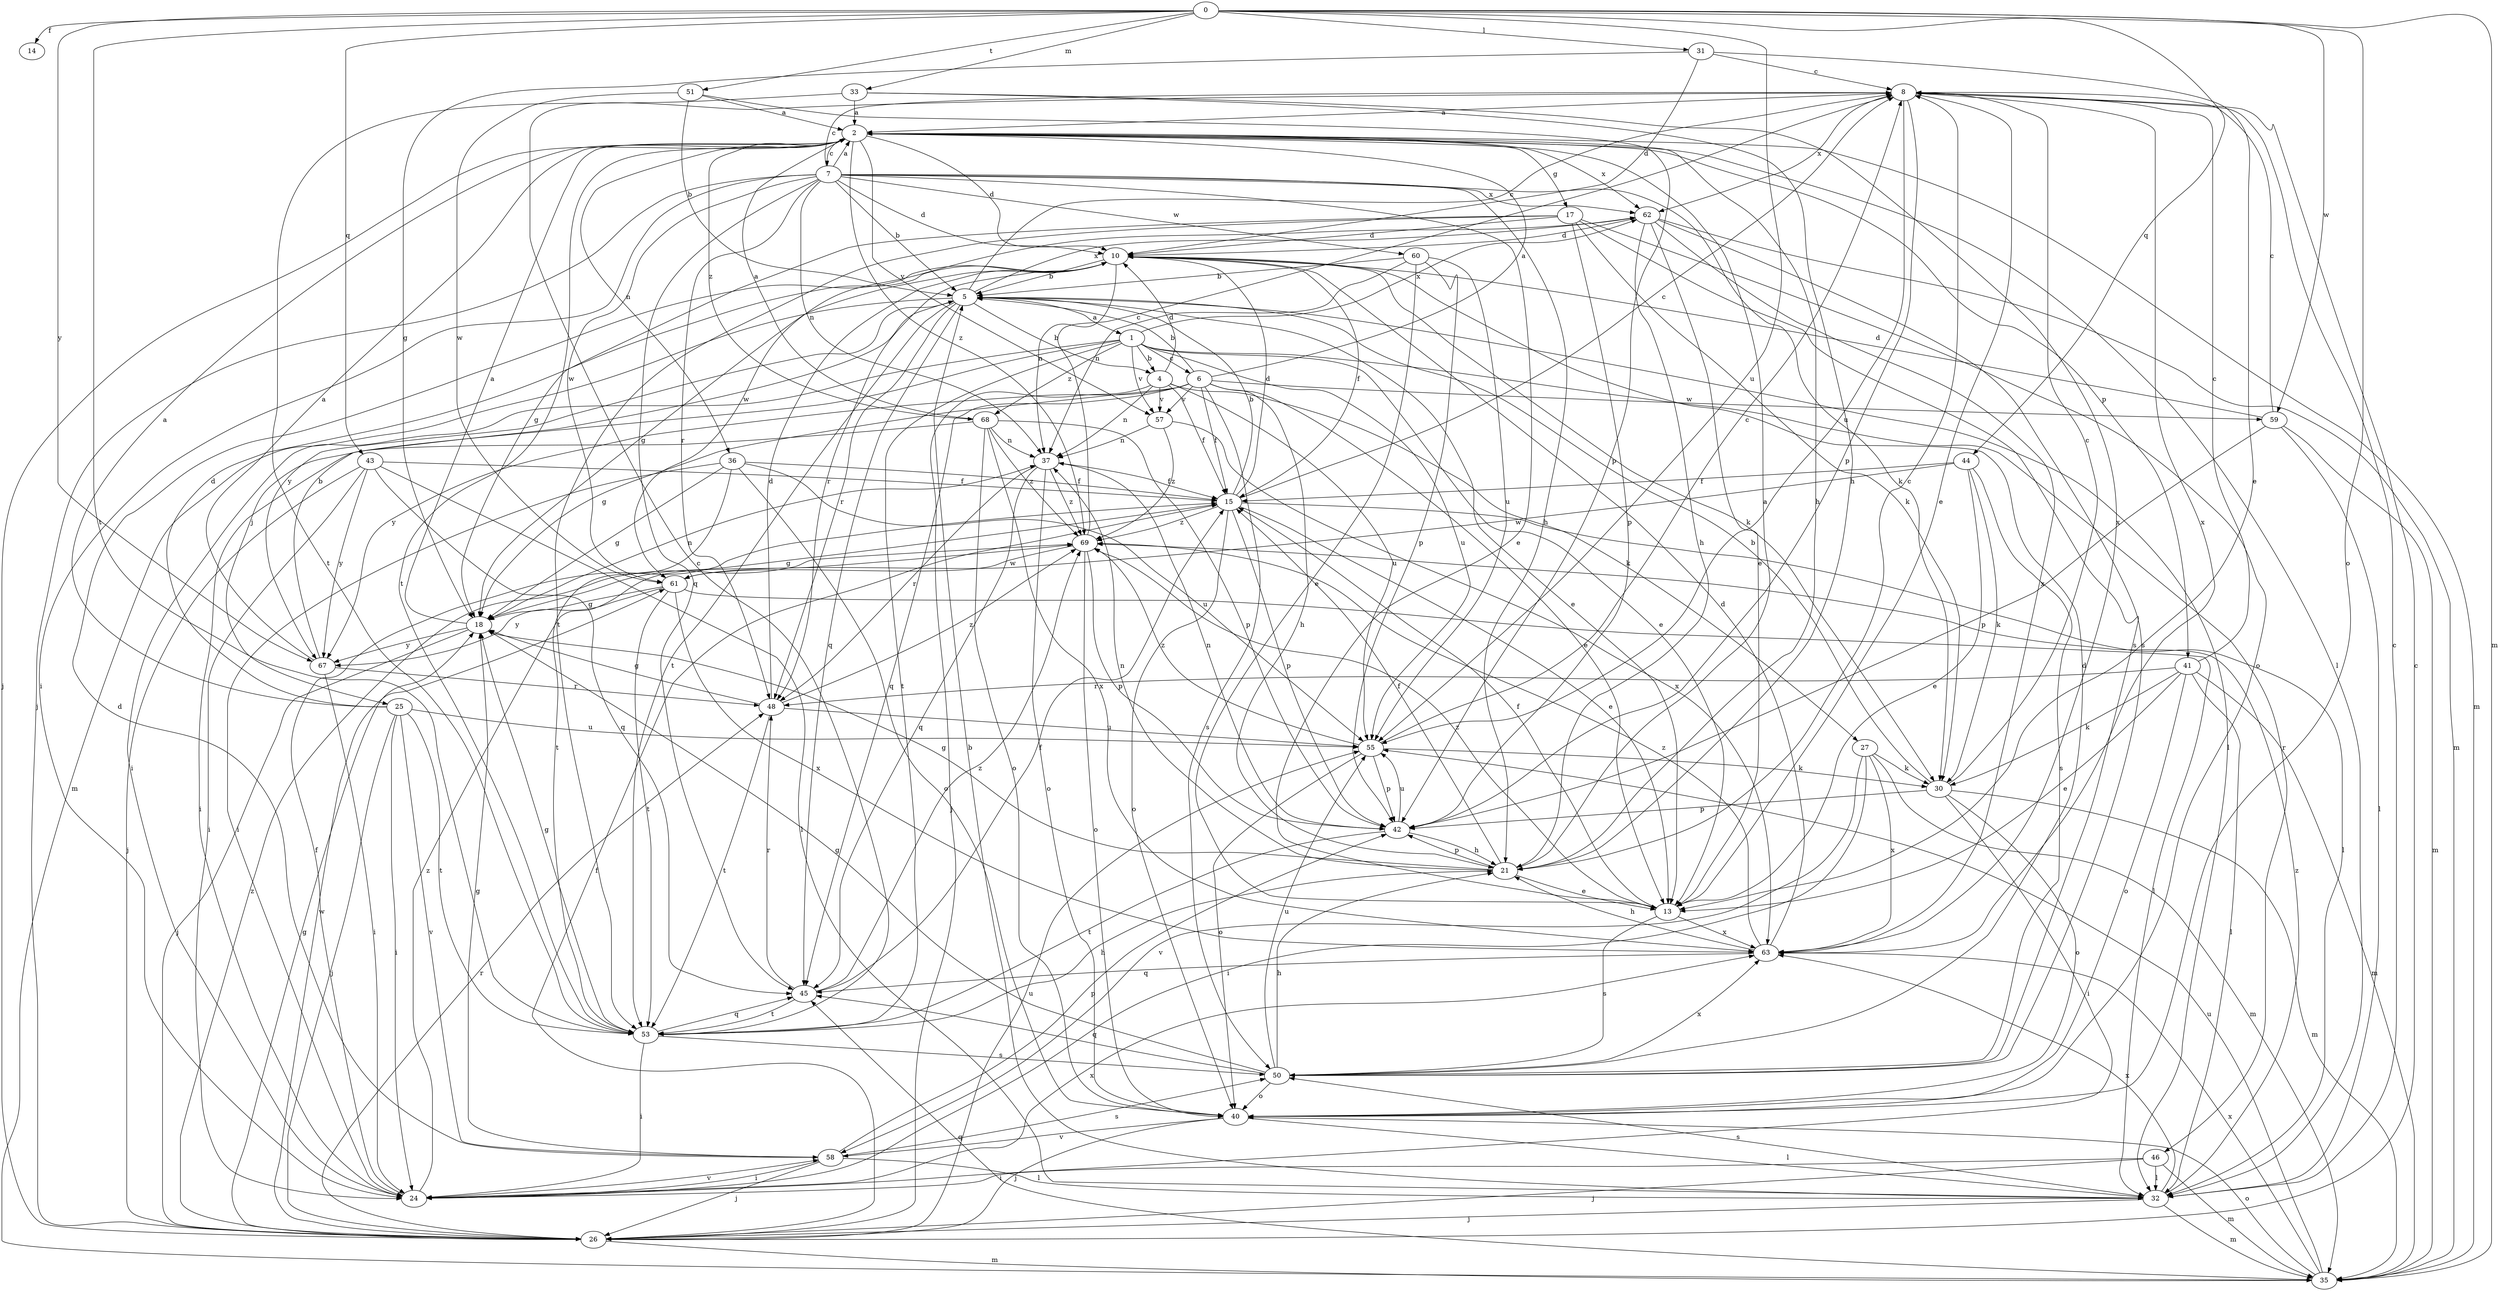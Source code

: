 strict digraph  {
0;
1;
2;
4;
5;
6;
7;
8;
10;
13;
14;
15;
17;
18;
21;
24;
25;
26;
27;
30;
31;
32;
33;
35;
36;
37;
40;
41;
42;
43;
44;
45;
46;
48;
50;
51;
53;
55;
57;
58;
59;
60;
61;
62;
63;
67;
68;
69;
0 -> 14  [label=f];
0 -> 31  [label=l];
0 -> 33  [label=m];
0 -> 35  [label=m];
0 -> 40  [label=o];
0 -> 43  [label=q];
0 -> 44  [label=q];
0 -> 51  [label=t];
0 -> 53  [label=t];
0 -> 55  [label=u];
0 -> 59  [label=w];
0 -> 67  [label=y];
1 -> 4  [label=b];
1 -> 6  [label=c];
1 -> 13  [label=e];
1 -> 24  [label=i];
1 -> 25  [label=j];
1 -> 46  [label=r];
1 -> 53  [label=t];
1 -> 55  [label=u];
1 -> 57  [label=v];
1 -> 62  [label=x];
1 -> 68  [label=z];
2 -> 7  [label=c];
2 -> 10  [label=d];
2 -> 17  [label=g];
2 -> 21  [label=h];
2 -> 26  [label=j];
2 -> 32  [label=l];
2 -> 35  [label=m];
2 -> 36  [label=n];
2 -> 41  [label=p];
2 -> 53  [label=t];
2 -> 57  [label=v];
2 -> 62  [label=x];
2 -> 68  [label=z];
2 -> 69  [label=z];
4 -> 10  [label=d];
4 -> 15  [label=f];
4 -> 26  [label=j];
4 -> 27  [label=k];
4 -> 37  [label=n];
4 -> 55  [label=u];
4 -> 57  [label=v];
5 -> 1  [label=a];
5 -> 4  [label=b];
5 -> 8  [label=c];
5 -> 13  [label=e];
5 -> 32  [label=l];
5 -> 35  [label=m];
5 -> 45  [label=q];
5 -> 48  [label=r];
5 -> 53  [label=t];
5 -> 62  [label=x];
5 -> 67  [label=y];
6 -> 2  [label=a];
6 -> 5  [label=b];
6 -> 13  [label=e];
6 -> 15  [label=f];
6 -> 18  [label=g];
6 -> 21  [label=h];
6 -> 45  [label=q];
6 -> 50  [label=s];
6 -> 57  [label=v];
6 -> 59  [label=w];
6 -> 67  [label=y];
7 -> 2  [label=a];
7 -> 5  [label=b];
7 -> 8  [label=c];
7 -> 10  [label=d];
7 -> 13  [label=e];
7 -> 21  [label=h];
7 -> 24  [label=i];
7 -> 26  [label=j];
7 -> 30  [label=k];
7 -> 37  [label=n];
7 -> 45  [label=q];
7 -> 48  [label=r];
7 -> 60  [label=w];
7 -> 61  [label=w];
7 -> 62  [label=x];
8 -> 2  [label=a];
8 -> 13  [label=e];
8 -> 42  [label=p];
8 -> 55  [label=u];
8 -> 62  [label=x];
8 -> 63  [label=x];
10 -> 5  [label=b];
10 -> 15  [label=f];
10 -> 18  [label=g];
10 -> 30  [label=k];
10 -> 37  [label=n];
10 -> 48  [label=r];
13 -> 15  [label=f];
13 -> 50  [label=s];
13 -> 63  [label=x];
13 -> 69  [label=z];
15 -> 5  [label=b];
15 -> 8  [label=c];
15 -> 10  [label=d];
15 -> 13  [label=e];
15 -> 18  [label=g];
15 -> 32  [label=l];
15 -> 40  [label=o];
15 -> 42  [label=p];
15 -> 69  [label=z];
17 -> 10  [label=d];
17 -> 18  [label=g];
17 -> 30  [label=k];
17 -> 40  [label=o];
17 -> 42  [label=p];
17 -> 50  [label=s];
17 -> 53  [label=t];
18 -> 2  [label=a];
18 -> 26  [label=j];
18 -> 37  [label=n];
18 -> 67  [label=y];
21 -> 2  [label=a];
21 -> 8  [label=c];
21 -> 13  [label=e];
21 -> 15  [label=f];
21 -> 18  [label=g];
21 -> 37  [label=n];
21 -> 42  [label=p];
24 -> 15  [label=f];
24 -> 58  [label=v];
24 -> 63  [label=x];
24 -> 69  [label=z];
25 -> 2  [label=a];
25 -> 10  [label=d];
25 -> 24  [label=i];
25 -> 26  [label=j];
25 -> 53  [label=t];
25 -> 55  [label=u];
25 -> 58  [label=v];
26 -> 8  [label=c];
26 -> 15  [label=f];
26 -> 18  [label=g];
26 -> 35  [label=m];
26 -> 48  [label=r];
26 -> 55  [label=u];
26 -> 61  [label=w];
26 -> 69  [label=z];
27 -> 24  [label=i];
27 -> 30  [label=k];
27 -> 35  [label=m];
27 -> 58  [label=v];
27 -> 63  [label=x];
30 -> 5  [label=b];
30 -> 8  [label=c];
30 -> 24  [label=i];
30 -> 35  [label=m];
30 -> 40  [label=o];
30 -> 42  [label=p];
31 -> 8  [label=c];
31 -> 10  [label=d];
31 -> 13  [label=e];
31 -> 18  [label=g];
32 -> 5  [label=b];
32 -> 8  [label=c];
32 -> 26  [label=j];
32 -> 35  [label=m];
32 -> 50  [label=s];
32 -> 63  [label=x];
32 -> 69  [label=z];
33 -> 2  [label=a];
33 -> 21  [label=h];
33 -> 53  [label=t];
33 -> 63  [label=x];
35 -> 40  [label=o];
35 -> 45  [label=q];
35 -> 55  [label=u];
35 -> 63  [label=x];
36 -> 15  [label=f];
36 -> 18  [label=g];
36 -> 24  [label=i];
36 -> 40  [label=o];
36 -> 53  [label=t];
36 -> 55  [label=u];
37 -> 15  [label=f];
37 -> 40  [label=o];
37 -> 45  [label=q];
37 -> 48  [label=r];
37 -> 69  [label=z];
40 -> 26  [label=j];
40 -> 32  [label=l];
40 -> 58  [label=v];
41 -> 8  [label=c];
41 -> 13  [label=e];
41 -> 30  [label=k];
41 -> 32  [label=l];
41 -> 35  [label=m];
41 -> 40  [label=o];
41 -> 48  [label=r];
42 -> 21  [label=h];
42 -> 37  [label=n];
42 -> 53  [label=t];
42 -> 55  [label=u];
43 -> 15  [label=f];
43 -> 24  [label=i];
43 -> 26  [label=j];
43 -> 32  [label=l];
43 -> 45  [label=q];
43 -> 67  [label=y];
44 -> 13  [label=e];
44 -> 15  [label=f];
44 -> 30  [label=k];
44 -> 50  [label=s];
44 -> 61  [label=w];
45 -> 15  [label=f];
45 -> 48  [label=r];
45 -> 53  [label=t];
45 -> 69  [label=z];
46 -> 24  [label=i];
46 -> 26  [label=j];
46 -> 32  [label=l];
46 -> 35  [label=m];
48 -> 10  [label=d];
48 -> 18  [label=g];
48 -> 53  [label=t];
48 -> 55  [label=u];
48 -> 69  [label=z];
50 -> 10  [label=d];
50 -> 18  [label=g];
50 -> 21  [label=h];
50 -> 40  [label=o];
50 -> 45  [label=q];
50 -> 55  [label=u];
50 -> 63  [label=x];
51 -> 2  [label=a];
51 -> 5  [label=b];
51 -> 42  [label=p];
51 -> 61  [label=w];
53 -> 8  [label=c];
53 -> 18  [label=g];
53 -> 21  [label=h];
53 -> 24  [label=i];
53 -> 45  [label=q];
53 -> 50  [label=s];
55 -> 8  [label=c];
55 -> 30  [label=k];
55 -> 40  [label=o];
55 -> 42  [label=p];
55 -> 69  [label=z];
57 -> 37  [label=n];
57 -> 63  [label=x];
57 -> 69  [label=z];
58 -> 10  [label=d];
58 -> 18  [label=g];
58 -> 24  [label=i];
58 -> 26  [label=j];
58 -> 32  [label=l];
58 -> 42  [label=p];
58 -> 50  [label=s];
59 -> 8  [label=c];
59 -> 10  [label=d];
59 -> 32  [label=l];
59 -> 35  [label=m];
59 -> 42  [label=p];
60 -> 5  [label=b];
60 -> 13  [label=e];
60 -> 37  [label=n];
60 -> 42  [label=p];
60 -> 55  [label=u];
61 -> 18  [label=g];
61 -> 32  [label=l];
61 -> 53  [label=t];
61 -> 63  [label=x];
61 -> 67  [label=y];
62 -> 10  [label=d];
62 -> 13  [label=e];
62 -> 21  [label=h];
62 -> 35  [label=m];
62 -> 50  [label=s];
62 -> 61  [label=w];
62 -> 63  [label=x];
63 -> 10  [label=d];
63 -> 21  [label=h];
63 -> 45  [label=q];
63 -> 69  [label=z];
67 -> 2  [label=a];
67 -> 5  [label=b];
67 -> 24  [label=i];
67 -> 48  [label=r];
68 -> 2  [label=a];
68 -> 24  [label=i];
68 -> 37  [label=n];
68 -> 40  [label=o];
68 -> 42  [label=p];
68 -> 63  [label=x];
68 -> 69  [label=z];
69 -> 8  [label=c];
69 -> 40  [label=o];
69 -> 42  [label=p];
69 -> 61  [label=w];
}
